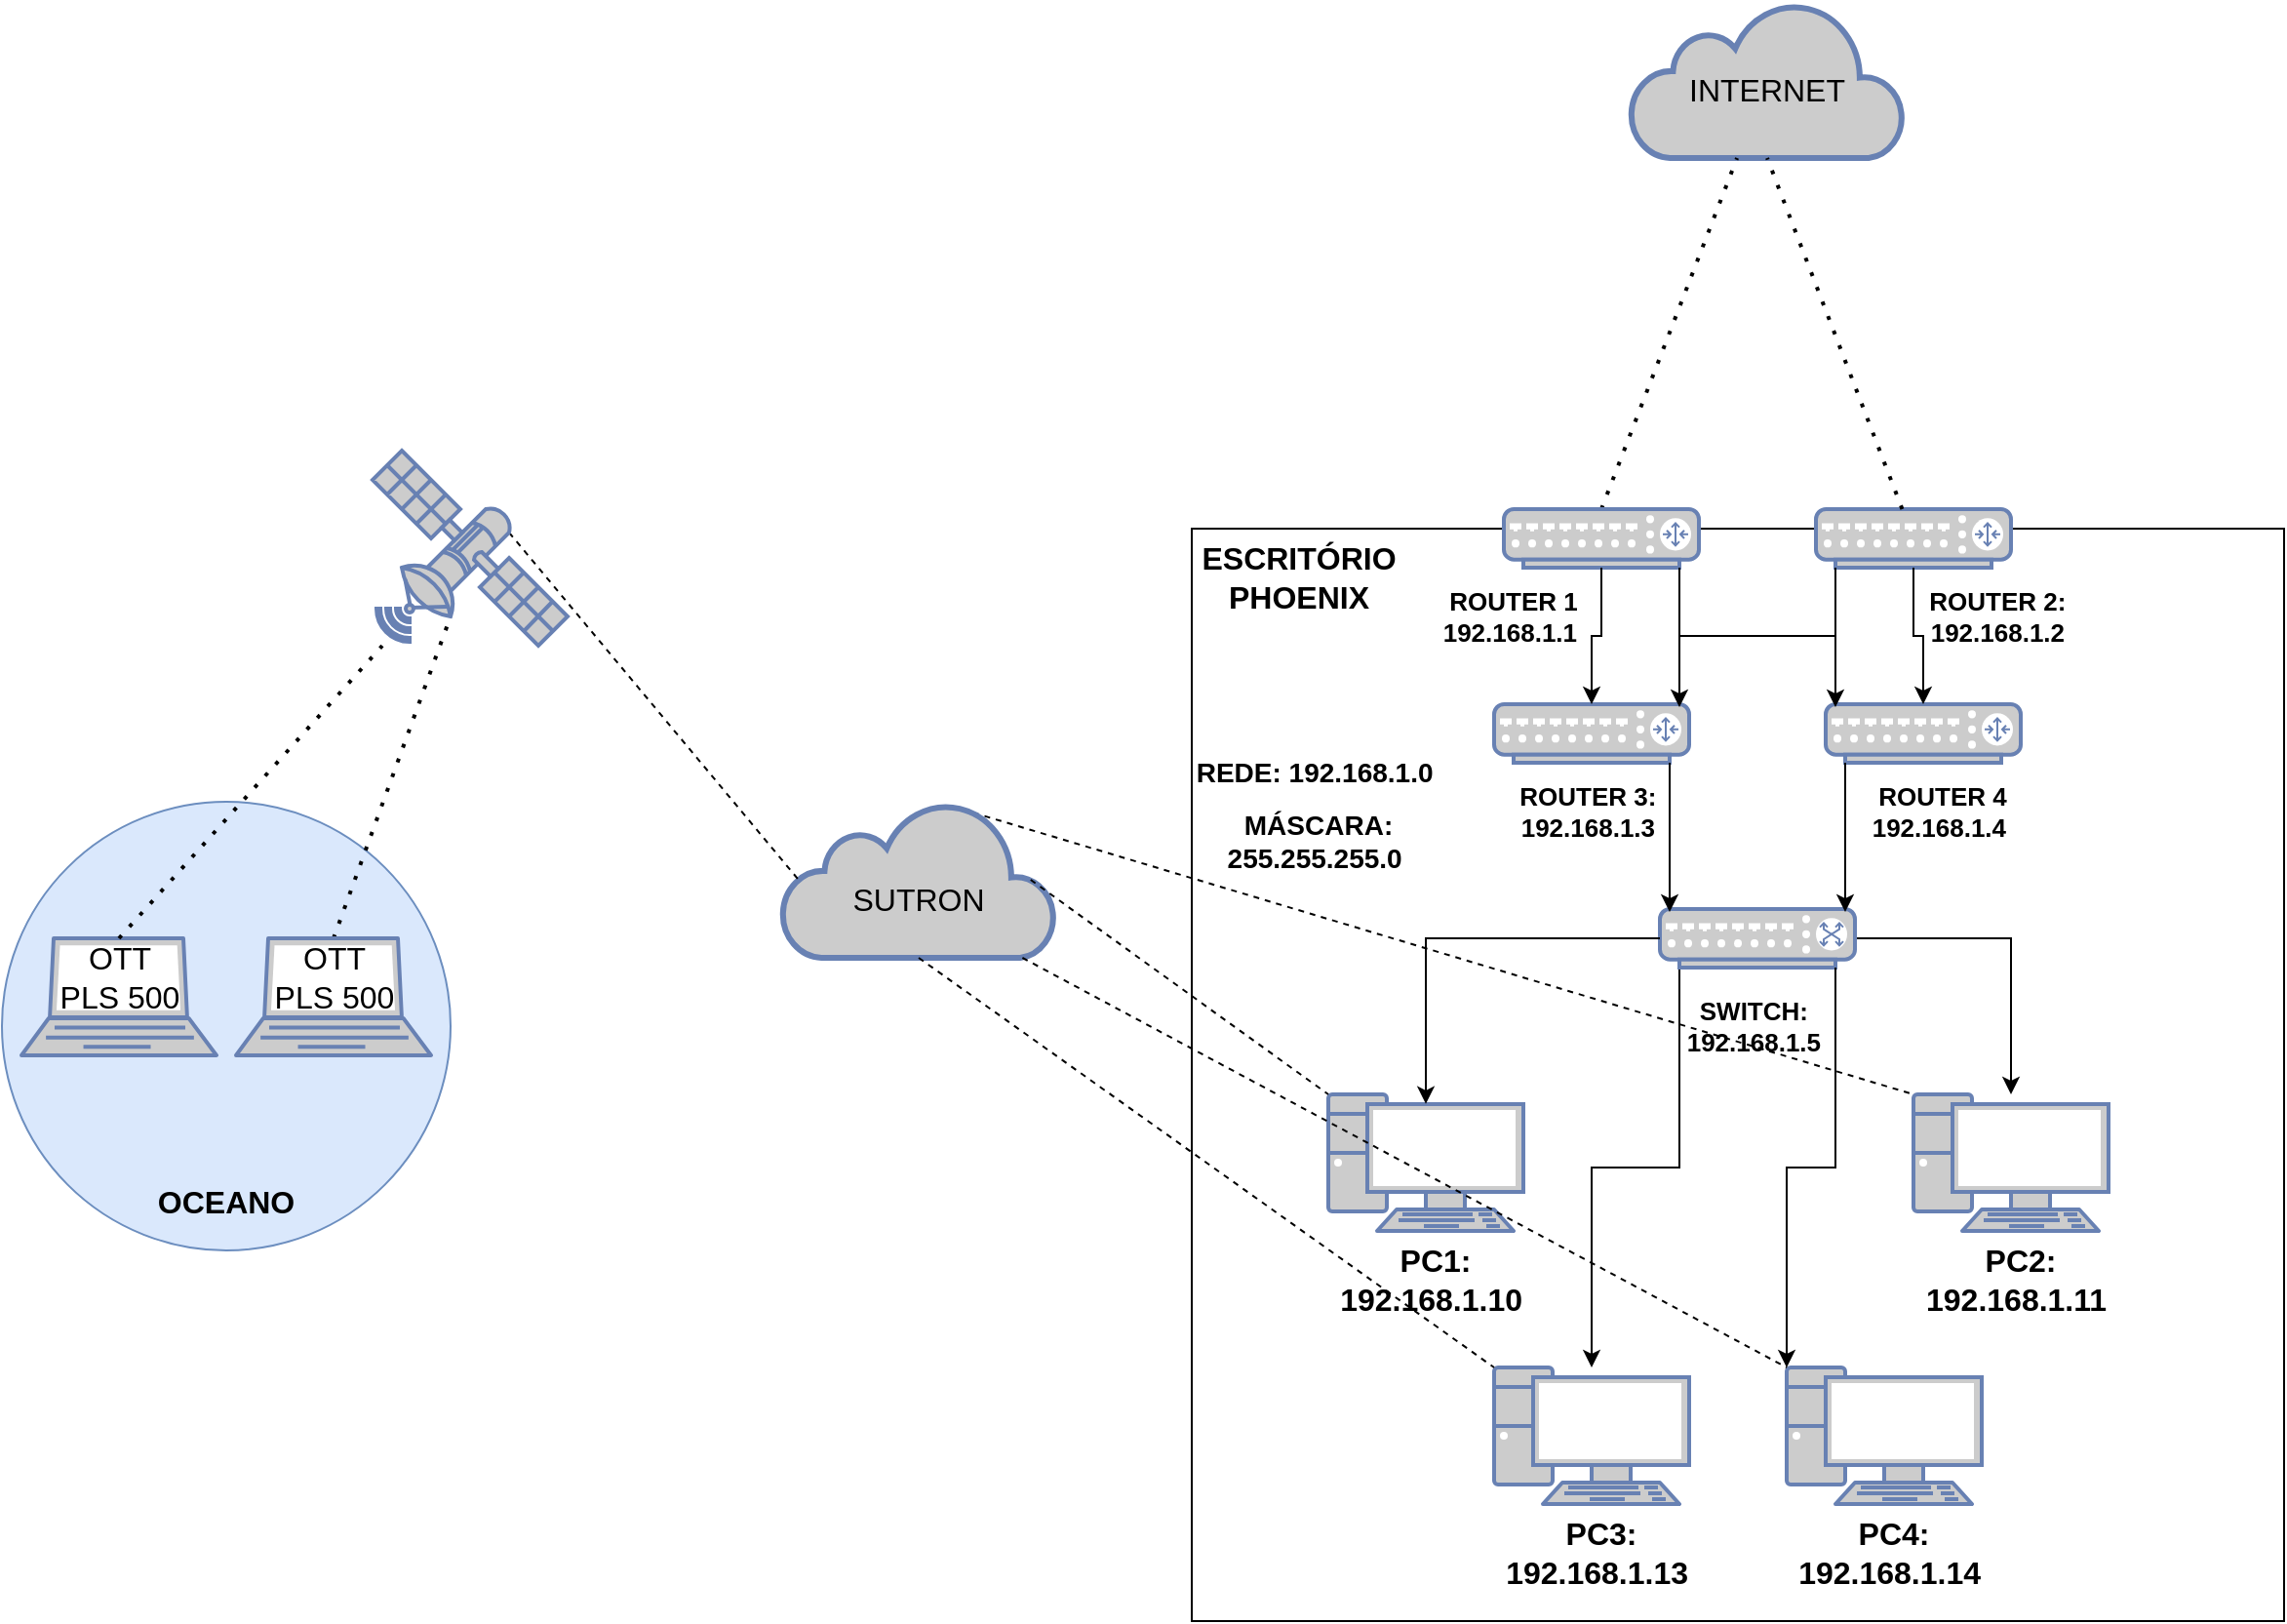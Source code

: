 <mxfile version="24.4.14" type="github">
  <diagram name="Page-1" id="wOEFBbjBMZobuI-oR-Bh">
    <mxGraphModel dx="1687" dy="918" grid="1" gridSize="10" guides="1" tooltips="1" connect="1" arrows="1" fold="1" page="1" pageScale="1" pageWidth="850" pageHeight="1100" math="0" shadow="0">
      <root>
        <mxCell id="0" />
        <mxCell id="1" parent="0" />
        <mxCell id="tjqFa9H2qDfTikG5movL-17" value="" style="whiteSpace=wrap;html=1;aspect=fixed;" parent="1" vertex="1">
          <mxGeometry x="810" y="440" width="560" height="560" as="geometry" />
        </mxCell>
        <mxCell id="J5ANbMWw5cbuhlc4go8U-15" value="" style="endArrow=none;dashed=1;html=1;rounded=0;entryX=0;entryY=0;entryDx=0;entryDy=0;entryPerimeter=0;exitX=0.7;exitY=0.07;exitDx=0;exitDy=0;exitPerimeter=0;" edge="1" parent="1" source="tjqFa9H2qDfTikG5movL-2" target="tjqFa9H2qDfTikG5movL-22">
          <mxGeometry width="50" height="50" relative="1" as="geometry">
            <mxPoint x="770" y="676" as="sourcePoint" />
            <mxPoint x="918" y="854" as="targetPoint" />
          </mxGeometry>
        </mxCell>
        <mxCell id="tjqFa9H2qDfTikG5movL-2" value="" style="html=1;outlineConnect=0;fillColor=#CCCCCC;strokeColor=#6881B3;gradientColor=none;gradientDirection=north;strokeWidth=2;shape=mxgraph.networks.cloud;fontColor=#ffffff;" parent="1" vertex="1">
          <mxGeometry x="600" y="580" width="140" height="80" as="geometry" />
        </mxCell>
        <mxCell id="tjqFa9H2qDfTikG5movL-4" value="" style="endArrow=none;dashed=1;html=1;rounded=0;entryX=0.06;entryY=0.5;entryDx=0;entryDy=0;entryPerimeter=0;exitX=0.7;exitY=0.42;exitDx=0;exitDy=0;exitPerimeter=0;" parent="1" source="tjqFa9H2qDfTikG5movL-12" target="tjqFa9H2qDfTikG5movL-2" edge="1">
          <mxGeometry width="50" height="50" relative="1" as="geometry">
            <mxPoint x="500" y="440" as="sourcePoint" />
            <mxPoint x="580" y="530" as="targetPoint" />
          </mxGeometry>
        </mxCell>
        <mxCell id="tjqFa9H2qDfTikG5movL-6" value="" style="ellipse;whiteSpace=wrap;html=1;aspect=fixed;fillColor=#dae8fc;strokeColor=#6c8ebf;" parent="1" vertex="1">
          <mxGeometry x="200" y="580" width="230" height="230" as="geometry" />
        </mxCell>
        <mxCell id="tjqFa9H2qDfTikG5movL-7" value="SUTRON" style="rounded=0;whiteSpace=wrap;html=1;strokeColor=none;fillColor=none;strokeWidth=2;fontSize=16;" parent="1" vertex="1">
          <mxGeometry x="635" y="615" width="70" height="30" as="geometry" />
        </mxCell>
        <mxCell id="tjqFa9H2qDfTikG5movL-9" value="" style="html=1;outlineConnect=0;fillColor=#CCCCCC;strokeColor=#6881B3;gradientColor=none;gradientDirection=north;strokeWidth=2;shape=mxgraph.networks.cloud;fontColor=#ffffff;" parent="1" vertex="1">
          <mxGeometry x="1035" y="170" width="140" height="80" as="geometry" />
        </mxCell>
        <mxCell id="tjqFa9H2qDfTikG5movL-11" value="INTERNET" style="rounded=0;whiteSpace=wrap;html=1;strokeColor=none;fillColor=none;strokeWidth=2;fontSize=16;" parent="1" vertex="1">
          <mxGeometry x="1070" y="200" width="70" height="30" as="geometry" />
        </mxCell>
        <mxCell id="tjqFa9H2qDfTikG5movL-12" value="" style="fontColor=#0066CC;verticalAlign=top;verticalLabelPosition=bottom;labelPosition=center;align=center;html=1;outlineConnect=0;fillColor=#CCCCCC;strokeColor=#6881B3;gradientColor=none;gradientDirection=north;strokeWidth=2;shape=mxgraph.networks.satellite;" parent="1" vertex="1">
          <mxGeometry x="390" y="400" width="100" height="100" as="geometry" />
        </mxCell>
        <mxCell id="tjqFa9H2qDfTikG5movL-16" value="" style="endArrow=none;dashed=1;html=1;dashPattern=1 3;strokeWidth=2;rounded=0;exitX=0.5;exitY=0;exitDx=0;exitDy=0;exitPerimeter=0;" parent="1" source="tjqFa9H2qDfTikG5movL-13" target="tjqFa9H2qDfTikG5movL-9" edge="1">
          <mxGeometry width="50" height="50" relative="1" as="geometry">
            <mxPoint x="1060" y="310" as="sourcePoint" />
            <mxPoint x="1080" y="260" as="targetPoint" />
          </mxGeometry>
        </mxCell>
        <mxCell id="tjqFa9H2qDfTikG5movL-13" value="" style="fontColor=#0066CC;verticalAlign=top;verticalLabelPosition=bottom;labelPosition=center;align=center;html=1;outlineConnect=0;fillColor=#CCCCCC;strokeColor=#6881B3;gradientColor=none;gradientDirection=north;strokeWidth=2;shape=mxgraph.networks.router;" parent="1" vertex="1">
          <mxGeometry x="970" y="430" width="100" height="30" as="geometry" />
        </mxCell>
        <mxCell id="tjqFa9H2qDfTikG5movL-25" style="edgeStyle=orthogonalEdgeStyle;rounded=0;orthogonalLoop=1;jettySize=auto;html=1;exitX=0.1;exitY=1;exitDx=0;exitDy=0;exitPerimeter=0;" parent="1" source="tjqFa9H2qDfTikG5movL-18" target="tjqFa9H2qDfTikG5movL-21" edge="1">
          <mxGeometry relative="1" as="geometry" />
        </mxCell>
        <mxCell id="tjqFa9H2qDfTikG5movL-27" style="edgeStyle=orthogonalEdgeStyle;rounded=0;orthogonalLoop=1;jettySize=auto;html=1;exitX=1;exitY=0.5;exitDx=0;exitDy=0;exitPerimeter=0;" parent="1" source="tjqFa9H2qDfTikG5movL-18" target="tjqFa9H2qDfTikG5movL-22" edge="1">
          <mxGeometry relative="1" as="geometry" />
        </mxCell>
        <mxCell id="tjqFa9H2qDfTikG5movL-18" value="" style="fontColor=#0066CC;verticalAlign=top;verticalLabelPosition=bottom;labelPosition=center;align=center;html=1;outlineConnect=0;fillColor=#CCCCCC;strokeColor=#6881B3;gradientColor=none;gradientDirection=north;strokeWidth=2;shape=mxgraph.networks.switch;" parent="1" vertex="1">
          <mxGeometry x="1050" y="635" width="100" height="30" as="geometry" />
        </mxCell>
        <mxCell id="tjqFa9H2qDfTikG5movL-20" value="" style="fontColor=#0066CC;verticalAlign=top;verticalLabelPosition=bottom;labelPosition=center;align=center;html=1;outlineConnect=0;fillColor=#CCCCCC;strokeColor=#6881B3;gradientColor=none;gradientDirection=north;strokeWidth=2;shape=mxgraph.networks.pc;" parent="1" vertex="1">
          <mxGeometry x="880" y="730" width="100" height="70" as="geometry" />
        </mxCell>
        <mxCell id="tjqFa9H2qDfTikG5movL-21" value="" style="fontColor=#0066CC;verticalAlign=top;verticalLabelPosition=bottom;labelPosition=center;align=center;html=1;outlineConnect=0;fillColor=#CCCCCC;strokeColor=#6881B3;gradientColor=none;gradientDirection=north;strokeWidth=2;shape=mxgraph.networks.pc;" parent="1" vertex="1">
          <mxGeometry x="965" y="870" width="100" height="70" as="geometry" />
        </mxCell>
        <mxCell id="tjqFa9H2qDfTikG5movL-22" value="" style="fontColor=#0066CC;verticalAlign=top;verticalLabelPosition=bottom;labelPosition=center;align=center;html=1;outlineConnect=0;fillColor=#CCCCCC;strokeColor=#6881B3;gradientColor=none;gradientDirection=north;strokeWidth=2;shape=mxgraph.networks.pc;" parent="1" vertex="1">
          <mxGeometry x="1180" y="730" width="100" height="70" as="geometry" />
        </mxCell>
        <mxCell id="tjqFa9H2qDfTikG5movL-23" value="" style="fontColor=#0066CC;verticalAlign=top;verticalLabelPosition=bottom;labelPosition=center;align=center;html=1;outlineConnect=0;fillColor=#CCCCCC;strokeColor=#6881B3;gradientColor=none;gradientDirection=north;strokeWidth=2;shape=mxgraph.networks.pc;" parent="1" vertex="1">
          <mxGeometry x="1115" y="870" width="100" height="70" as="geometry" />
        </mxCell>
        <mxCell id="tjqFa9H2qDfTikG5movL-24" style="edgeStyle=orthogonalEdgeStyle;rounded=0;orthogonalLoop=1;jettySize=auto;html=1;exitX=0;exitY=0.5;exitDx=0;exitDy=0;exitPerimeter=0;entryX=0.5;entryY=0.07;entryDx=0;entryDy=0;entryPerimeter=0;" parent="1" source="tjqFa9H2qDfTikG5movL-18" target="tjqFa9H2qDfTikG5movL-20" edge="1">
          <mxGeometry relative="1" as="geometry" />
        </mxCell>
        <mxCell id="tjqFa9H2qDfTikG5movL-26" style="edgeStyle=orthogonalEdgeStyle;rounded=0;orthogonalLoop=1;jettySize=auto;html=1;exitX=0.9;exitY=1;exitDx=0;exitDy=0;exitPerimeter=0;entryX=0;entryY=0;entryDx=0;entryDy=0;entryPerimeter=0;" parent="1" source="tjqFa9H2qDfTikG5movL-18" target="tjqFa9H2qDfTikG5movL-23" edge="1">
          <mxGeometry relative="1" as="geometry" />
        </mxCell>
        <mxCell id="tjqFa9H2qDfTikG5movL-30" value="" style="fontColor=#0066CC;verticalAlign=top;verticalLabelPosition=bottom;labelPosition=center;align=center;html=1;outlineConnect=0;fillColor=#CCCCCC;strokeColor=#6881B3;gradientColor=none;gradientDirection=north;strokeWidth=2;shape=mxgraph.networks.laptop;" parent="1" vertex="1">
          <mxGeometry x="210" y="650" width="100" height="60" as="geometry" />
        </mxCell>
        <mxCell id="tjqFa9H2qDfTikG5movL-31" value="" style="endArrow=none;dashed=1;html=1;dashPattern=1 3;strokeWidth=2;rounded=0;exitX=0.5;exitY=0;exitDx=0;exitDy=0;exitPerimeter=0;" parent="1" source="tjqFa9H2qDfTikG5movL-30" target="tjqFa9H2qDfTikG5movL-12" edge="1">
          <mxGeometry width="50" height="50" relative="1" as="geometry">
            <mxPoint x="300" y="550" as="sourcePoint" />
            <mxPoint x="350" y="500" as="targetPoint" />
          </mxGeometry>
        </mxCell>
        <mxCell id="tjqFa9H2qDfTikG5movL-32" value="" style="endArrow=none;dashed=1;html=1;dashPattern=1 3;strokeWidth=2;rounded=0;exitX=0.5;exitY=0;exitDx=0;exitDy=0;exitPerimeter=0;entryX=0.4;entryY=0.85;entryDx=0;entryDy=0;entryPerimeter=0;" parent="1" source="tjqFa9H2qDfTikG5movL-40" target="tjqFa9H2qDfTikG5movL-12" edge="1">
          <mxGeometry width="50" height="50" relative="1" as="geometry">
            <mxPoint x="370" y="650" as="sourcePoint" />
            <mxPoint x="360" y="510" as="targetPoint" />
          </mxGeometry>
        </mxCell>
        <mxCell id="tjqFa9H2qDfTikG5movL-35" value="ESCRITÓRIO PHOENIX" style="rounded=0;whiteSpace=wrap;html=1;strokeColor=none;fillColor=none;strokeWidth=2;fontSize=16;fontStyle=1" parent="1" vertex="1">
          <mxGeometry x="830" y="450" width="70" height="30" as="geometry" />
        </mxCell>
        <mxCell id="tjqFa9H2qDfTikG5movL-36" value="OCEANO" style="rounded=0;whiteSpace=wrap;html=1;strokeColor=none;fillColor=none;strokeWidth=2;fontSize=16;fontStyle=1" parent="1" vertex="1">
          <mxGeometry x="280" y="770" width="70" height="30" as="geometry" />
        </mxCell>
        <mxCell id="tjqFa9H2qDfTikG5movL-38" value="OTT PLS 500" style="rounded=0;whiteSpace=wrap;html=1;strokeColor=none;fillColor=none;strokeWidth=2;fontSize=16;" parent="1" vertex="1">
          <mxGeometry x="227.5" y="660" width="65" height="20" as="geometry" />
        </mxCell>
        <mxCell id="tjqFa9H2qDfTikG5movL-40" value="" style="fontColor=#0066CC;verticalAlign=top;verticalLabelPosition=bottom;labelPosition=center;align=center;html=1;outlineConnect=0;fillColor=#CCCCCC;strokeColor=#6881B3;gradientColor=none;gradientDirection=north;strokeWidth=2;shape=mxgraph.networks.laptop;" parent="1" vertex="1">
          <mxGeometry x="320" y="650" width="100" height="60" as="geometry" />
        </mxCell>
        <mxCell id="tjqFa9H2qDfTikG5movL-41" value="OTT PLS 500" style="rounded=0;whiteSpace=wrap;html=1;strokeColor=none;fillColor=none;strokeWidth=2;fontSize=16;" parent="1" vertex="1">
          <mxGeometry x="337.5" y="660" width="65" height="20" as="geometry" />
        </mxCell>
        <mxCell id="tjqFa9H2qDfTikG5movL-42" value="" style="fontColor=#0066CC;verticalAlign=top;verticalLabelPosition=bottom;labelPosition=center;align=center;html=1;outlineConnect=0;fillColor=#CCCCCC;strokeColor=#6881B3;gradientColor=none;gradientDirection=north;strokeWidth=2;shape=mxgraph.networks.router;" parent="1" vertex="1">
          <mxGeometry x="1130" y="430" width="100" height="30" as="geometry" />
        </mxCell>
        <mxCell id="tjqFa9H2qDfTikG5movL-44" value="" style="endArrow=none;dashed=1;html=1;dashPattern=1 3;strokeWidth=2;rounded=0;entryX=0.5;entryY=1;entryDx=0;entryDy=0;entryPerimeter=0;" parent="1" source="tjqFa9H2qDfTikG5movL-42" target="tjqFa9H2qDfTikG5movL-9" edge="1">
          <mxGeometry width="50" height="50" relative="1" as="geometry">
            <mxPoint x="930" y="340" as="sourcePoint" />
            <mxPoint x="1037" y="260" as="targetPoint" />
            <Array as="points" />
          </mxGeometry>
        </mxCell>
        <mxCell id="tjqFa9H2qDfTikG5movL-45" value="" style="fontColor=#0066CC;verticalAlign=top;verticalLabelPosition=bottom;labelPosition=center;align=center;html=1;outlineConnect=0;fillColor=#CCCCCC;strokeColor=#6881B3;gradientColor=none;gradientDirection=north;strokeWidth=2;shape=mxgraph.networks.router;" parent="1" vertex="1">
          <mxGeometry x="965" y="530" width="100" height="30" as="geometry" />
        </mxCell>
        <mxCell id="tjqFa9H2qDfTikG5movL-46" value="" style="fontColor=#0066CC;verticalAlign=top;verticalLabelPosition=bottom;labelPosition=center;align=center;html=1;outlineConnect=0;fillColor=#CCCCCC;strokeColor=#6881B3;gradientColor=none;gradientDirection=north;strokeWidth=2;shape=mxgraph.networks.router;" parent="1" vertex="1">
          <mxGeometry x="1135" y="530" width="100" height="30" as="geometry" />
        </mxCell>
        <mxCell id="tjqFa9H2qDfTikG5movL-47" style="edgeStyle=orthogonalEdgeStyle;rounded=0;orthogonalLoop=1;jettySize=auto;html=1;exitX=0.9;exitY=1;exitDx=0;exitDy=0;exitPerimeter=0;entryX=0.05;entryY=0.05;entryDx=0;entryDy=0;entryPerimeter=0;" parent="1" source="tjqFa9H2qDfTikG5movL-13" target="tjqFa9H2qDfTikG5movL-46" edge="1">
          <mxGeometry relative="1" as="geometry" />
        </mxCell>
        <mxCell id="tjqFa9H2qDfTikG5movL-49" style="edgeStyle=orthogonalEdgeStyle;rounded=0;orthogonalLoop=1;jettySize=auto;html=1;exitX=0.1;exitY=1;exitDx=0;exitDy=0;exitPerimeter=0;entryX=0.95;entryY=0.05;entryDx=0;entryDy=0;entryPerimeter=0;" parent="1" source="tjqFa9H2qDfTikG5movL-42" target="tjqFa9H2qDfTikG5movL-45" edge="1">
          <mxGeometry relative="1" as="geometry" />
        </mxCell>
        <mxCell id="tjqFa9H2qDfTikG5movL-50" style="edgeStyle=orthogonalEdgeStyle;rounded=0;orthogonalLoop=1;jettySize=auto;html=1;exitX=0.5;exitY=1;exitDx=0;exitDy=0;exitPerimeter=0;entryX=0.5;entryY=0;entryDx=0;entryDy=0;entryPerimeter=0;" parent="1" source="tjqFa9H2qDfTikG5movL-42" target="tjqFa9H2qDfTikG5movL-46" edge="1">
          <mxGeometry relative="1" as="geometry" />
        </mxCell>
        <mxCell id="tjqFa9H2qDfTikG5movL-51" style="edgeStyle=orthogonalEdgeStyle;rounded=0;orthogonalLoop=1;jettySize=auto;html=1;exitX=0.5;exitY=1;exitDx=0;exitDy=0;exitPerimeter=0;entryX=0.5;entryY=0;entryDx=0;entryDy=0;entryPerimeter=0;" parent="1" source="tjqFa9H2qDfTikG5movL-13" target="tjqFa9H2qDfTikG5movL-45" edge="1">
          <mxGeometry relative="1" as="geometry" />
        </mxCell>
        <mxCell id="tjqFa9H2qDfTikG5movL-52" style="edgeStyle=orthogonalEdgeStyle;rounded=0;orthogonalLoop=1;jettySize=auto;html=1;exitX=0.9;exitY=1;exitDx=0;exitDy=0;exitPerimeter=0;entryX=0.05;entryY=0.05;entryDx=0;entryDy=0;entryPerimeter=0;" parent="1" source="tjqFa9H2qDfTikG5movL-45" target="tjqFa9H2qDfTikG5movL-18" edge="1">
          <mxGeometry relative="1" as="geometry" />
        </mxCell>
        <mxCell id="tjqFa9H2qDfTikG5movL-53" style="edgeStyle=orthogonalEdgeStyle;rounded=0;orthogonalLoop=1;jettySize=auto;html=1;exitX=0.1;exitY=1;exitDx=0;exitDy=0;exitPerimeter=0;entryX=0.95;entryY=0.05;entryDx=0;entryDy=0;entryPerimeter=0;" parent="1" source="tjqFa9H2qDfTikG5movL-46" target="tjqFa9H2qDfTikG5movL-18" edge="1">
          <mxGeometry relative="1" as="geometry" />
        </mxCell>
        <mxCell id="J5ANbMWw5cbuhlc4go8U-2" value="PC2: 192.168.1.11&amp;nbsp;" style="rounded=0;whiteSpace=wrap;html=1;strokeColor=none;fillColor=none;strokeWidth=2;fontSize=16;fontStyle=1" vertex="1" parent="1">
          <mxGeometry x="1170" y="810" width="130" height="30" as="geometry" />
        </mxCell>
        <mxCell id="J5ANbMWw5cbuhlc4go8U-3" value="PC3: 192.168.1.13&amp;nbsp;" style="rounded=0;whiteSpace=wrap;html=1;strokeColor=none;fillColor=none;strokeWidth=2;fontSize=16;fontStyle=1" vertex="1" parent="1">
          <mxGeometry x="955" y="950" width="130" height="30" as="geometry" />
        </mxCell>
        <mxCell id="J5ANbMWw5cbuhlc4go8U-4" value="PC4: 192.168.1.14&amp;nbsp;" style="rounded=0;whiteSpace=wrap;html=1;strokeColor=none;fillColor=none;strokeWidth=2;fontSize=16;fontStyle=1" vertex="1" parent="1">
          <mxGeometry x="1105" y="950" width="130" height="30" as="geometry" />
        </mxCell>
        <mxCell id="J5ANbMWw5cbuhlc4go8U-6" value="ROUTER 3:&amp;nbsp;&lt;div&gt;192.168.1.3&amp;nbsp;&lt;/div&gt;" style="rounded=0;whiteSpace=wrap;html=1;strokeColor=none;fillColor=none;strokeWidth=2;fontSize=13;fontStyle=1" vertex="1" parent="1">
          <mxGeometry x="950" y="570" width="130" height="30" as="geometry" />
        </mxCell>
        <mxCell id="J5ANbMWw5cbuhlc4go8U-7" value="&lt;div&gt;ROUTER 4 192.168.1.4&amp;nbsp;&lt;/div&gt;" style="rounded=0;whiteSpace=wrap;html=1;strokeColor=none;fillColor=none;strokeWidth=2;fontSize=13;fontStyle=1" vertex="1" parent="1">
          <mxGeometry x="1130" y="570" width="130" height="30" as="geometry" />
        </mxCell>
        <mxCell id="J5ANbMWw5cbuhlc4go8U-8" value="&lt;div&gt;ROUTER 1 192.168.1.1&amp;nbsp;&lt;/div&gt;" style="rounded=0;whiteSpace=wrap;html=1;strokeColor=none;fillColor=none;strokeWidth=2;fontSize=13;fontStyle=1" vertex="1" parent="1">
          <mxGeometry x="910" y="470" width="130" height="30" as="geometry" />
        </mxCell>
        <mxCell id="J5ANbMWw5cbuhlc4go8U-9" value="ROUTER 2:&amp;nbsp;&lt;div&gt;192.168.1.2&amp;nbsp;&lt;/div&gt;" style="rounded=0;whiteSpace=wrap;html=1;strokeColor=none;fillColor=none;strokeWidth=2;fontSize=13;fontStyle=1" vertex="1" parent="1">
          <mxGeometry x="1160" y="470" width="130" height="30" as="geometry" />
        </mxCell>
        <mxCell id="J5ANbMWw5cbuhlc4go8U-10" value="&lt;div style=&quot;font-size: 14px;&quot;&gt;REDE: 192.168.1.0&amp;nbsp;&lt;/div&gt;" style="rounded=0;whiteSpace=wrap;html=1;strokeColor=none;fillColor=none;strokeWidth=2;fontSize=14;fontStyle=1" vertex="1" parent="1">
          <mxGeometry x="810" y="550" width="130" height="30" as="geometry" />
        </mxCell>
        <mxCell id="J5ANbMWw5cbuhlc4go8U-5" value="SWITCH:&amp;nbsp;&lt;div&gt;192.168.1.5&amp;nbsp;&lt;/div&gt;" style="rounded=0;whiteSpace=wrap;html=1;strokeColor=none;fillColor=none;strokeWidth=2;fontSize=13;fontStyle=1" vertex="1" parent="1">
          <mxGeometry x="1035" y="680" width="130" height="30" as="geometry" />
        </mxCell>
        <mxCell id="J5ANbMWw5cbuhlc4go8U-16" value="" style="endArrow=none;dashed=1;html=1;rounded=0;entryX=0;entryY=0;entryDx=0;entryDy=0;entryPerimeter=0;exitX=0.91;exitY=0.5;exitDx=0;exitDy=0;exitPerimeter=0;" edge="1" parent="1" source="tjqFa9H2qDfTikG5movL-2" target="tjqFa9H2qDfTikG5movL-20">
          <mxGeometry width="50" height="50" relative="1" as="geometry">
            <mxPoint x="708" y="596" as="sourcePoint" />
            <mxPoint x="1190" y="740" as="targetPoint" />
          </mxGeometry>
        </mxCell>
        <mxCell id="J5ANbMWw5cbuhlc4go8U-18" value="" style="endArrow=none;dashed=1;html=1;rounded=0;entryX=0;entryY=0;entryDx=0;entryDy=0;entryPerimeter=0;exitX=0.88;exitY=1;exitDx=0;exitDy=0;exitPerimeter=0;" edge="1" parent="1" source="tjqFa9H2qDfTikG5movL-2" target="tjqFa9H2qDfTikG5movL-23">
          <mxGeometry width="50" height="50" relative="1" as="geometry">
            <mxPoint x="737" y="630" as="sourcePoint" />
            <mxPoint x="890" y="740" as="targetPoint" />
          </mxGeometry>
        </mxCell>
        <mxCell id="J5ANbMWw5cbuhlc4go8U-19" value="" style="endArrow=none;dashed=1;html=1;rounded=0;entryX=0;entryY=0;entryDx=0;entryDy=0;entryPerimeter=0;exitX=0.5;exitY=1;exitDx=0;exitDy=0;exitPerimeter=0;" edge="1" parent="1" source="tjqFa9H2qDfTikG5movL-2" target="tjqFa9H2qDfTikG5movL-21">
          <mxGeometry width="50" height="50" relative="1" as="geometry">
            <mxPoint x="733" y="670" as="sourcePoint" />
            <mxPoint x="1125" y="880" as="targetPoint" />
          </mxGeometry>
        </mxCell>
        <mxCell id="J5ANbMWw5cbuhlc4go8U-1" value="PC1: 192.168.1.10&amp;nbsp;" style="rounded=0;whiteSpace=wrap;html=1;strokeColor=none;fillColor=none;strokeWidth=2;fontSize=16;fontStyle=1" vertex="1" parent="1">
          <mxGeometry x="870" y="810" width="130" height="30" as="geometry" />
        </mxCell>
        <mxCell id="J5ANbMWw5cbuhlc4go8U-11" value="&lt;div style=&quot;font-size: 14px;&quot;&gt;MÁSCARA: 255.255.255.0&amp;nbsp;&lt;/div&gt;" style="rounded=0;whiteSpace=wrap;html=1;strokeColor=none;fillColor=none;strokeWidth=2;fontSize=14;fontStyle=1" vertex="1" parent="1">
          <mxGeometry x="810" y="585" width="130" height="30" as="geometry" />
        </mxCell>
      </root>
    </mxGraphModel>
  </diagram>
</mxfile>
